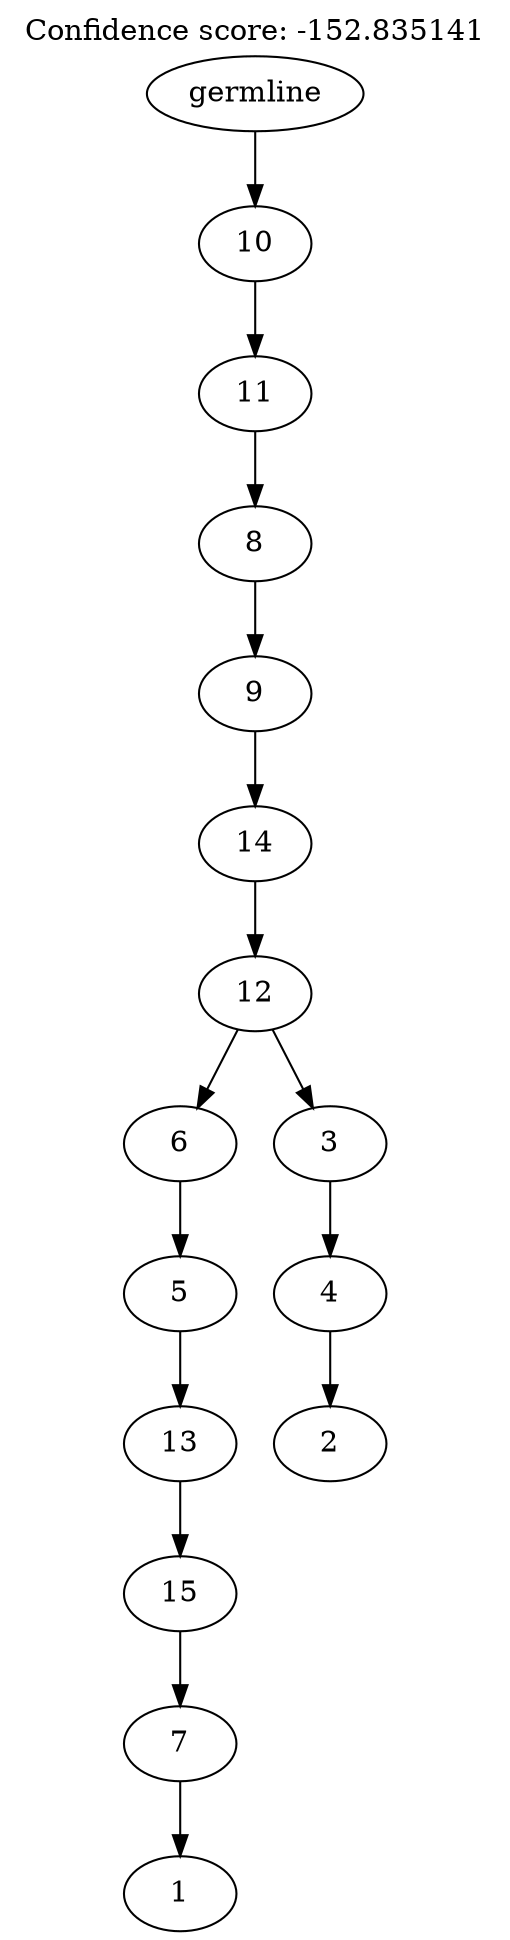 digraph g {
	"14" -> "15";
	"15" [label="1"];
	"13" -> "14";
	"14" [label="7"];
	"12" -> "13";
	"13" [label="15"];
	"11" -> "12";
	"12" [label="13"];
	"10" -> "11";
	"11" [label="5"];
	"8" -> "9";
	"9" [label="2"];
	"7" -> "8";
	"8" [label="4"];
	"6" -> "7";
	"7" [label="3"];
	"6" -> "10";
	"10" [label="6"];
	"5" -> "6";
	"6" [label="12"];
	"4" -> "5";
	"5" [label="14"];
	"3" -> "4";
	"4" [label="9"];
	"2" -> "3";
	"3" [label="8"];
	"1" -> "2";
	"2" [label="11"];
	"0" -> "1";
	"1" [label="10"];
	"0" [label="germline"];
	labelloc="t";
	label="Confidence score: -152.835141";
}

